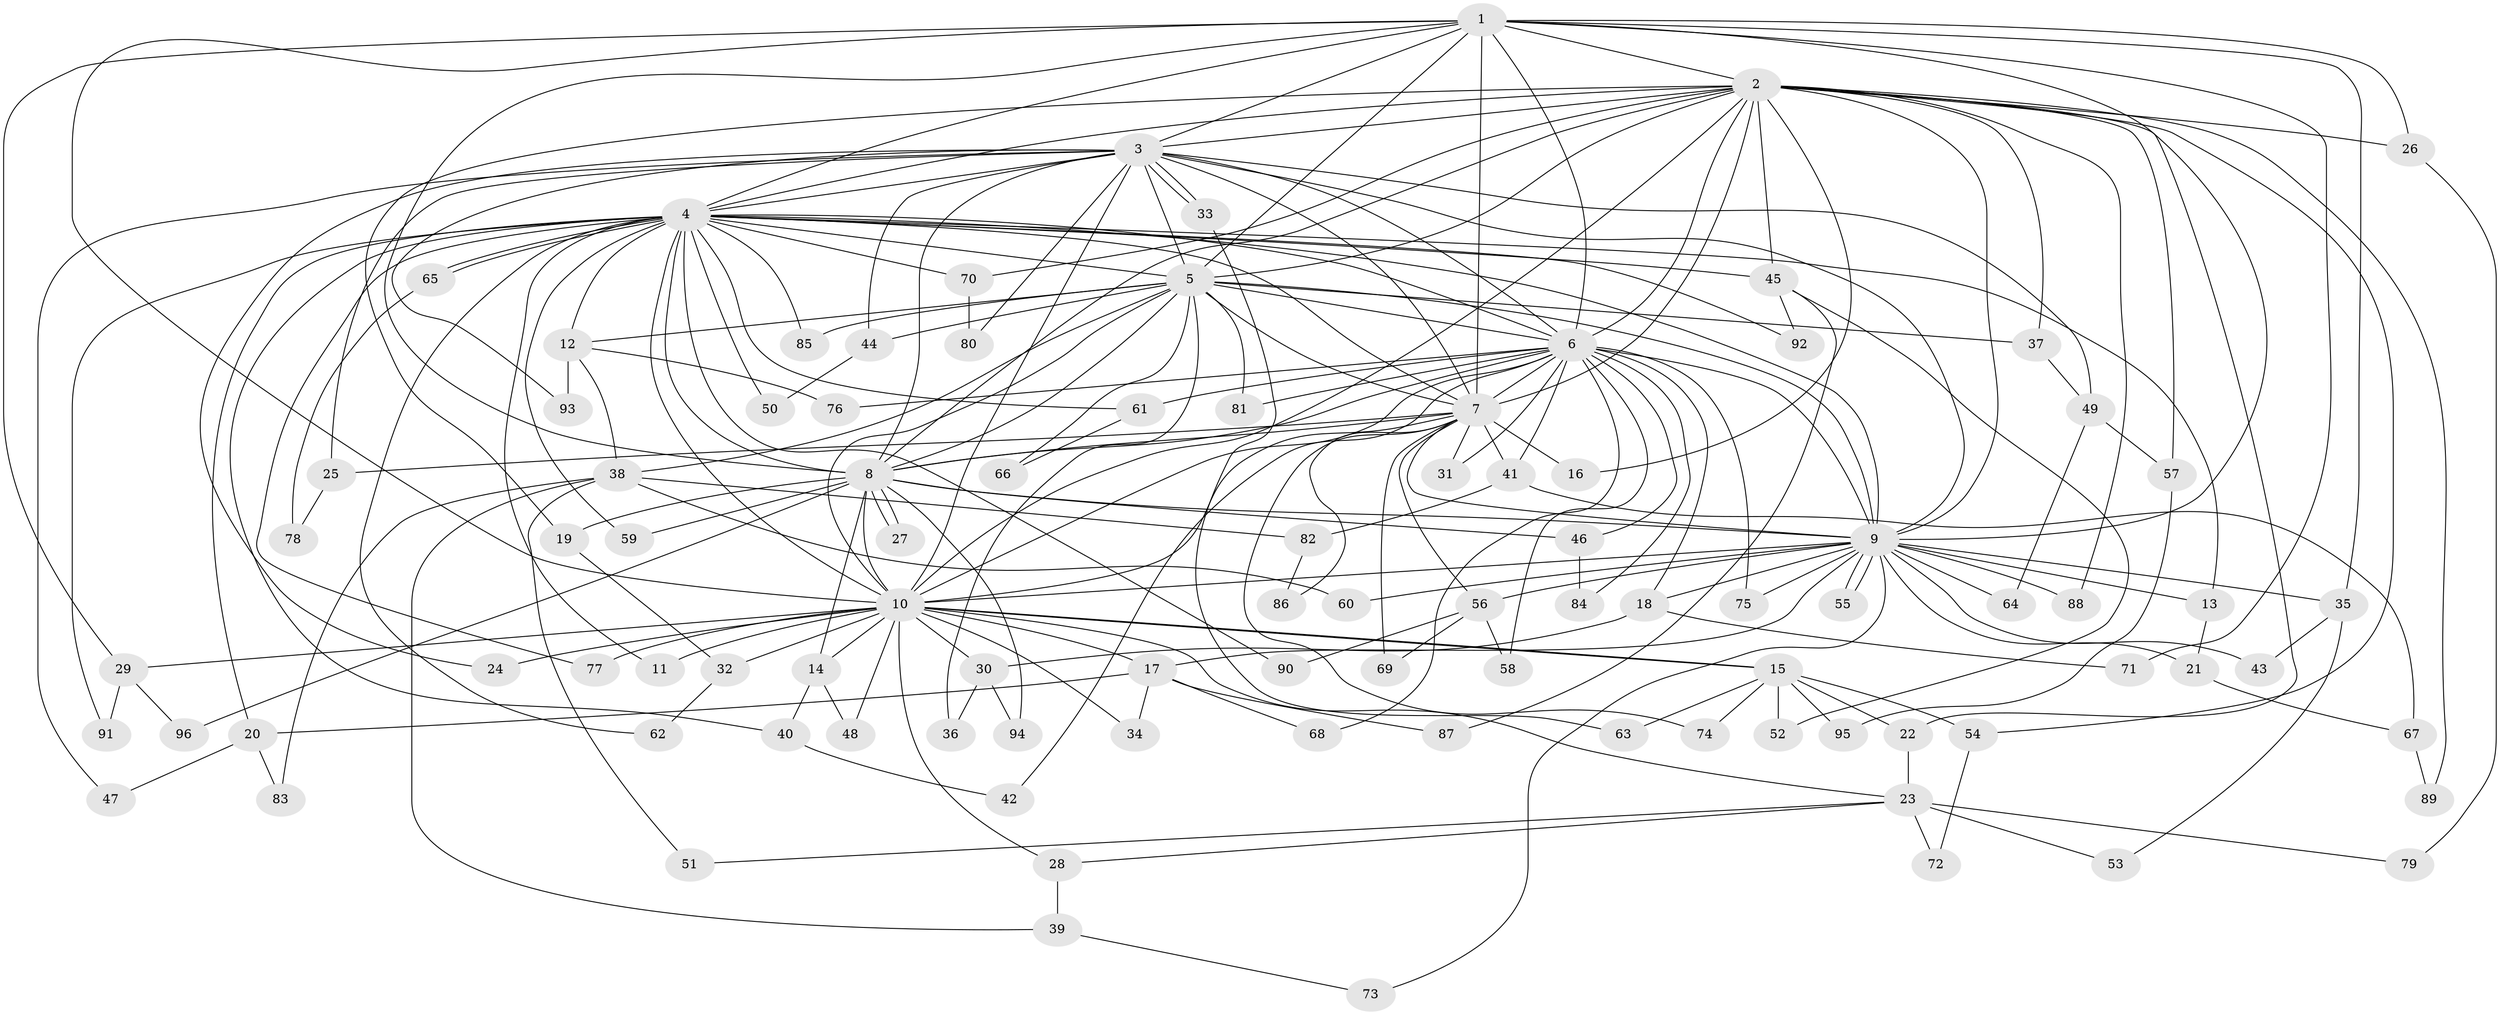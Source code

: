 // coarse degree distribution, {12: 0.014705882352941176, 19: 0.04411764705882353, 16: 0.014705882352941176, 24: 0.014705882352941176, 15: 0.014705882352941176, 14: 0.014705882352941176, 28: 0.014705882352941176, 2: 0.45588235294117646, 5: 0.04411764705882353, 3: 0.22058823529411764, 7: 0.029411764705882353, 6: 0.029411764705882353, 4: 0.07352941176470588, 8: 0.014705882352941176}
// Generated by graph-tools (version 1.1) at 2025/41/03/06/25 10:41:43]
// undirected, 96 vertices, 217 edges
graph export_dot {
graph [start="1"]
  node [color=gray90,style=filled];
  1;
  2;
  3;
  4;
  5;
  6;
  7;
  8;
  9;
  10;
  11;
  12;
  13;
  14;
  15;
  16;
  17;
  18;
  19;
  20;
  21;
  22;
  23;
  24;
  25;
  26;
  27;
  28;
  29;
  30;
  31;
  32;
  33;
  34;
  35;
  36;
  37;
  38;
  39;
  40;
  41;
  42;
  43;
  44;
  45;
  46;
  47;
  48;
  49;
  50;
  51;
  52;
  53;
  54;
  55;
  56;
  57;
  58;
  59;
  60;
  61;
  62;
  63;
  64;
  65;
  66;
  67;
  68;
  69;
  70;
  71;
  72;
  73;
  74;
  75;
  76;
  77;
  78;
  79;
  80;
  81;
  82;
  83;
  84;
  85;
  86;
  87;
  88;
  89;
  90;
  91;
  92;
  93;
  94;
  95;
  96;
  1 -- 2;
  1 -- 3;
  1 -- 4;
  1 -- 5;
  1 -- 6;
  1 -- 7;
  1 -- 8;
  1 -- 9;
  1 -- 10;
  1 -- 26;
  1 -- 29;
  1 -- 35;
  1 -- 71;
  2 -- 3;
  2 -- 4;
  2 -- 5;
  2 -- 6;
  2 -- 7;
  2 -- 8;
  2 -- 9;
  2 -- 10;
  2 -- 16;
  2 -- 19;
  2 -- 22;
  2 -- 26;
  2 -- 37;
  2 -- 45;
  2 -- 54;
  2 -- 57;
  2 -- 70;
  2 -- 88;
  2 -- 89;
  3 -- 4;
  3 -- 5;
  3 -- 6;
  3 -- 7;
  3 -- 8;
  3 -- 9;
  3 -- 10;
  3 -- 24;
  3 -- 25;
  3 -- 33;
  3 -- 33;
  3 -- 44;
  3 -- 47;
  3 -- 49;
  3 -- 80;
  3 -- 93;
  4 -- 5;
  4 -- 6;
  4 -- 7;
  4 -- 8;
  4 -- 9;
  4 -- 10;
  4 -- 11;
  4 -- 12;
  4 -- 13;
  4 -- 20;
  4 -- 40;
  4 -- 45;
  4 -- 50;
  4 -- 59;
  4 -- 61;
  4 -- 62;
  4 -- 65;
  4 -- 65;
  4 -- 70;
  4 -- 77;
  4 -- 85;
  4 -- 90;
  4 -- 91;
  4 -- 92;
  5 -- 6;
  5 -- 7;
  5 -- 8;
  5 -- 9;
  5 -- 10;
  5 -- 12;
  5 -- 36;
  5 -- 37;
  5 -- 38;
  5 -- 44;
  5 -- 66;
  5 -- 81;
  5 -- 85;
  6 -- 7;
  6 -- 8;
  6 -- 9;
  6 -- 10;
  6 -- 18;
  6 -- 31;
  6 -- 41;
  6 -- 42;
  6 -- 46;
  6 -- 58;
  6 -- 61;
  6 -- 68;
  6 -- 75;
  6 -- 76;
  6 -- 81;
  6 -- 84;
  7 -- 8;
  7 -- 9;
  7 -- 10;
  7 -- 16;
  7 -- 25;
  7 -- 31;
  7 -- 41;
  7 -- 56;
  7 -- 69;
  7 -- 74;
  7 -- 86;
  8 -- 9;
  8 -- 10;
  8 -- 14;
  8 -- 19;
  8 -- 27;
  8 -- 27;
  8 -- 46;
  8 -- 59;
  8 -- 94;
  8 -- 96;
  9 -- 10;
  9 -- 13;
  9 -- 17;
  9 -- 18;
  9 -- 21;
  9 -- 35;
  9 -- 43;
  9 -- 55;
  9 -- 55;
  9 -- 56;
  9 -- 60;
  9 -- 64;
  9 -- 73;
  9 -- 75;
  9 -- 88;
  10 -- 11;
  10 -- 14;
  10 -- 15;
  10 -- 15;
  10 -- 17;
  10 -- 23;
  10 -- 24;
  10 -- 28;
  10 -- 29;
  10 -- 30;
  10 -- 32;
  10 -- 34;
  10 -- 48;
  10 -- 77;
  12 -- 38;
  12 -- 76;
  12 -- 93;
  13 -- 21;
  14 -- 40;
  14 -- 48;
  15 -- 22;
  15 -- 52;
  15 -- 54;
  15 -- 63;
  15 -- 74;
  15 -- 95;
  17 -- 20;
  17 -- 34;
  17 -- 68;
  17 -- 87;
  18 -- 30;
  18 -- 71;
  19 -- 32;
  20 -- 47;
  20 -- 83;
  21 -- 67;
  22 -- 23;
  23 -- 28;
  23 -- 51;
  23 -- 53;
  23 -- 72;
  23 -- 79;
  25 -- 78;
  26 -- 79;
  28 -- 39;
  29 -- 91;
  29 -- 96;
  30 -- 36;
  30 -- 94;
  32 -- 62;
  33 -- 63;
  35 -- 43;
  35 -- 53;
  37 -- 49;
  38 -- 39;
  38 -- 51;
  38 -- 60;
  38 -- 82;
  38 -- 83;
  39 -- 73;
  40 -- 42;
  41 -- 67;
  41 -- 82;
  44 -- 50;
  45 -- 52;
  45 -- 87;
  45 -- 92;
  46 -- 84;
  49 -- 57;
  49 -- 64;
  54 -- 72;
  56 -- 58;
  56 -- 69;
  56 -- 90;
  57 -- 95;
  61 -- 66;
  65 -- 78;
  67 -- 89;
  70 -- 80;
  82 -- 86;
}
